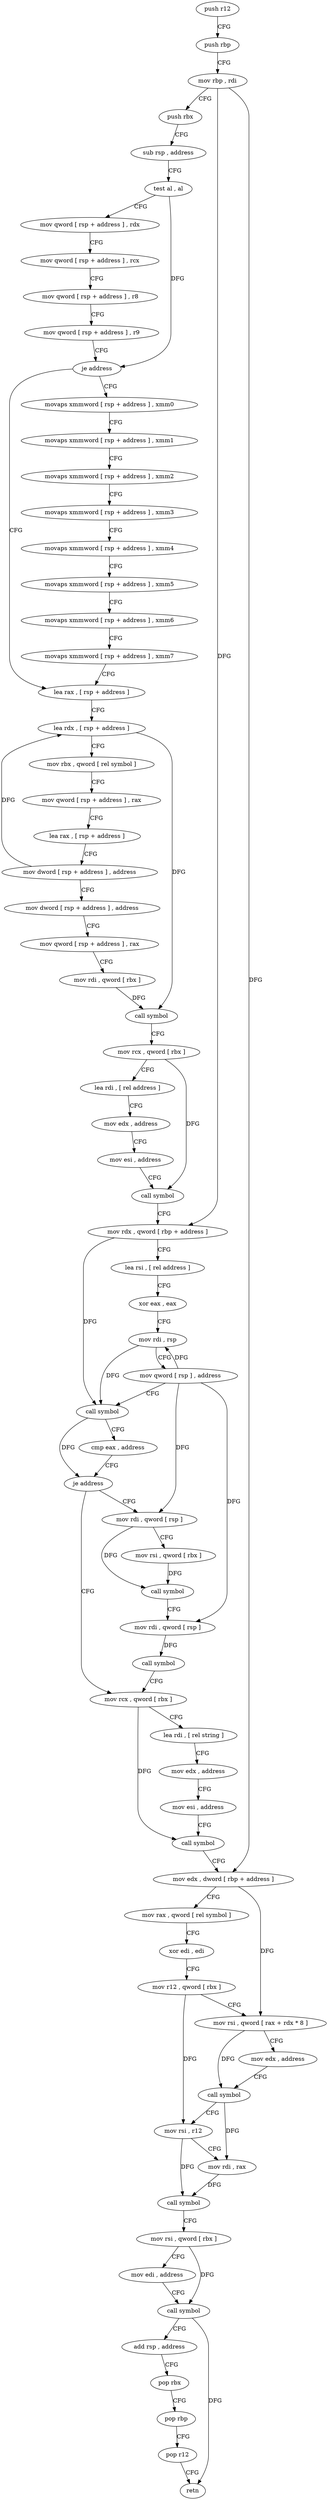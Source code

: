 digraph "func" {
"105616" [label = "push r12" ]
"105618" [label = "push rbp" ]
"105619" [label = "mov rbp , rdi" ]
"105622" [label = "push rbx" ]
"105623" [label = "sub rsp , address" ]
"105630" [label = "test al , al" ]
"105632" [label = "mov qword [ rsp + address ] , rdx" ]
"105637" [label = "mov qword [ rsp + address ] , rcx" ]
"105642" [label = "mov qword [ rsp + address ] , r8" ]
"105647" [label = "mov qword [ rsp + address ] , r9" ]
"105652" [label = "je address" ]
"105709" [label = "lea rax , [ rsp + address ]" ]
"105654" [label = "movaps xmmword [ rsp + address ] , xmm0" ]
"105717" [label = "lea rdx , [ rsp + address ]" ]
"105722" [label = "mov rbx , qword [ rel symbol ]" ]
"105729" [label = "mov qword [ rsp + address ] , rax" ]
"105734" [label = "lea rax , [ rsp + address ]" ]
"105739" [label = "mov dword [ rsp + address ] , address" ]
"105747" [label = "mov dword [ rsp + address ] , address" ]
"105755" [label = "mov qword [ rsp + address ] , rax" ]
"105760" [label = "mov rdi , qword [ rbx ]" ]
"105763" [label = "call symbol" ]
"105768" [label = "mov rcx , qword [ rbx ]" ]
"105771" [label = "lea rdi , [ rel address ]" ]
"105778" [label = "mov edx , address" ]
"105783" [label = "mov esi , address" ]
"105788" [label = "call symbol" ]
"105793" [label = "mov rdx , qword [ rbp + address ]" ]
"105797" [label = "lea rsi , [ rel address ]" ]
"105804" [label = "xor eax , eax" ]
"105806" [label = "mov rdi , rsp" ]
"105809" [label = "mov qword [ rsp ] , address" ]
"105817" [label = "call symbol" ]
"105822" [label = "cmp eax , address" ]
"105825" [label = "je address" ]
"105848" [label = "mov rcx , qword [ rbx ]" ]
"105827" [label = "mov rdi , qword [ rsp ]" ]
"105659" [label = "movaps xmmword [ rsp + address ] , xmm1" ]
"105664" [label = "movaps xmmword [ rsp + address ] , xmm2" ]
"105669" [label = "movaps xmmword [ rsp + address ] , xmm3" ]
"105677" [label = "movaps xmmword [ rsp + address ] , xmm4" ]
"105685" [label = "movaps xmmword [ rsp + address ] , xmm5" ]
"105693" [label = "movaps xmmword [ rsp + address ] , xmm6" ]
"105701" [label = "movaps xmmword [ rsp + address ] , xmm7" ]
"105851" [label = "lea rdi , [ rel string ]" ]
"105858" [label = "mov edx , address" ]
"105863" [label = "mov esi , address" ]
"105868" [label = "call symbol" ]
"105873" [label = "mov edx , dword [ rbp + address ]" ]
"105876" [label = "mov rax , qword [ rel symbol ]" ]
"105883" [label = "xor edi , edi" ]
"105885" [label = "mov r12 , qword [ rbx ]" ]
"105888" [label = "mov rsi , qword [ rax + rdx * 8 ]" ]
"105892" [label = "mov edx , address" ]
"105897" [label = "call symbol" ]
"105902" [label = "mov rsi , r12" ]
"105905" [label = "mov rdi , rax" ]
"105908" [label = "call symbol" ]
"105913" [label = "mov rsi , qword [ rbx ]" ]
"105916" [label = "mov edi , address" ]
"105921" [label = "call symbol" ]
"105926" [label = "add rsp , address" ]
"105933" [label = "pop rbx" ]
"105934" [label = "pop rbp" ]
"105935" [label = "pop r12" ]
"105937" [label = "retn" ]
"105831" [label = "mov rsi , qword [ rbx ]" ]
"105834" [label = "call symbol" ]
"105839" [label = "mov rdi , qword [ rsp ]" ]
"105843" [label = "call symbol" ]
"105616" -> "105618" [ label = "CFG" ]
"105618" -> "105619" [ label = "CFG" ]
"105619" -> "105622" [ label = "CFG" ]
"105619" -> "105793" [ label = "DFG" ]
"105619" -> "105873" [ label = "DFG" ]
"105622" -> "105623" [ label = "CFG" ]
"105623" -> "105630" [ label = "CFG" ]
"105630" -> "105632" [ label = "CFG" ]
"105630" -> "105652" [ label = "DFG" ]
"105632" -> "105637" [ label = "CFG" ]
"105637" -> "105642" [ label = "CFG" ]
"105642" -> "105647" [ label = "CFG" ]
"105647" -> "105652" [ label = "CFG" ]
"105652" -> "105709" [ label = "CFG" ]
"105652" -> "105654" [ label = "CFG" ]
"105709" -> "105717" [ label = "CFG" ]
"105654" -> "105659" [ label = "CFG" ]
"105717" -> "105722" [ label = "CFG" ]
"105717" -> "105763" [ label = "DFG" ]
"105722" -> "105729" [ label = "CFG" ]
"105729" -> "105734" [ label = "CFG" ]
"105734" -> "105739" [ label = "CFG" ]
"105739" -> "105747" [ label = "CFG" ]
"105739" -> "105717" [ label = "DFG" ]
"105747" -> "105755" [ label = "CFG" ]
"105755" -> "105760" [ label = "CFG" ]
"105760" -> "105763" [ label = "DFG" ]
"105763" -> "105768" [ label = "CFG" ]
"105768" -> "105771" [ label = "CFG" ]
"105768" -> "105788" [ label = "DFG" ]
"105771" -> "105778" [ label = "CFG" ]
"105778" -> "105783" [ label = "CFG" ]
"105783" -> "105788" [ label = "CFG" ]
"105788" -> "105793" [ label = "CFG" ]
"105793" -> "105797" [ label = "CFG" ]
"105793" -> "105817" [ label = "DFG" ]
"105797" -> "105804" [ label = "CFG" ]
"105804" -> "105806" [ label = "CFG" ]
"105806" -> "105809" [ label = "CFG" ]
"105806" -> "105817" [ label = "DFG" ]
"105809" -> "105817" [ label = "CFG" ]
"105809" -> "105806" [ label = "DFG" ]
"105809" -> "105827" [ label = "DFG" ]
"105809" -> "105839" [ label = "DFG" ]
"105817" -> "105822" [ label = "CFG" ]
"105817" -> "105825" [ label = "DFG" ]
"105822" -> "105825" [ label = "CFG" ]
"105825" -> "105848" [ label = "CFG" ]
"105825" -> "105827" [ label = "CFG" ]
"105848" -> "105851" [ label = "CFG" ]
"105848" -> "105868" [ label = "DFG" ]
"105827" -> "105831" [ label = "CFG" ]
"105827" -> "105834" [ label = "DFG" ]
"105659" -> "105664" [ label = "CFG" ]
"105664" -> "105669" [ label = "CFG" ]
"105669" -> "105677" [ label = "CFG" ]
"105677" -> "105685" [ label = "CFG" ]
"105685" -> "105693" [ label = "CFG" ]
"105693" -> "105701" [ label = "CFG" ]
"105701" -> "105709" [ label = "CFG" ]
"105851" -> "105858" [ label = "CFG" ]
"105858" -> "105863" [ label = "CFG" ]
"105863" -> "105868" [ label = "CFG" ]
"105868" -> "105873" [ label = "CFG" ]
"105873" -> "105876" [ label = "CFG" ]
"105873" -> "105888" [ label = "DFG" ]
"105876" -> "105883" [ label = "CFG" ]
"105883" -> "105885" [ label = "CFG" ]
"105885" -> "105888" [ label = "CFG" ]
"105885" -> "105902" [ label = "DFG" ]
"105888" -> "105892" [ label = "CFG" ]
"105888" -> "105897" [ label = "DFG" ]
"105892" -> "105897" [ label = "CFG" ]
"105897" -> "105902" [ label = "CFG" ]
"105897" -> "105905" [ label = "DFG" ]
"105902" -> "105905" [ label = "CFG" ]
"105902" -> "105908" [ label = "DFG" ]
"105905" -> "105908" [ label = "DFG" ]
"105908" -> "105913" [ label = "CFG" ]
"105913" -> "105916" [ label = "CFG" ]
"105913" -> "105921" [ label = "DFG" ]
"105916" -> "105921" [ label = "CFG" ]
"105921" -> "105926" [ label = "CFG" ]
"105921" -> "105937" [ label = "DFG" ]
"105926" -> "105933" [ label = "CFG" ]
"105933" -> "105934" [ label = "CFG" ]
"105934" -> "105935" [ label = "CFG" ]
"105935" -> "105937" [ label = "CFG" ]
"105831" -> "105834" [ label = "DFG" ]
"105834" -> "105839" [ label = "CFG" ]
"105839" -> "105843" [ label = "DFG" ]
"105843" -> "105848" [ label = "CFG" ]
}
